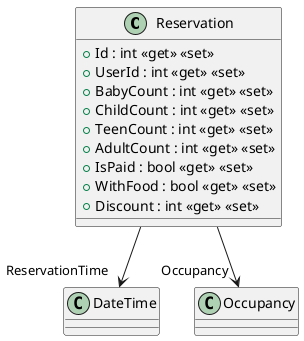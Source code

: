@startuml
class Reservation {
    + Id : int <<get>> <<set>>
    + UserId : int <<get>> <<set>>
    + BabyCount : int <<get>> <<set>>
    + ChildCount : int <<get>> <<set>>
    + TeenCount : int <<get>> <<set>>
    + AdultCount : int <<get>> <<set>>
    + IsPaid : bool <<get>> <<set>>
    + WithFood : bool <<get>> <<set>>
    + Discount : int <<get>> <<set>>
}
Reservation --> "ReservationTime" DateTime
Reservation --> "Occupancy" Occupancy
@enduml
